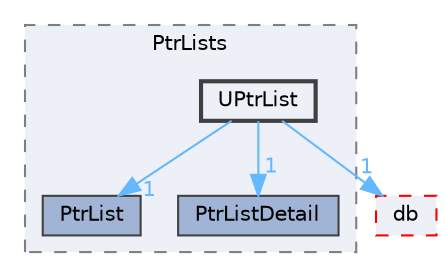 digraph "src/OpenFOAM/containers/PtrLists/UPtrList"
{
 // LATEX_PDF_SIZE
  bgcolor="transparent";
  edge [fontname=Helvetica,fontsize=10,labelfontname=Helvetica,labelfontsize=10];
  node [fontname=Helvetica,fontsize=10,shape=box,height=0.2,width=0.4];
  compound=true
  subgraph clusterdir_c1da495c294d17e72ea15f67e347e9c2 {
    graph [ bgcolor="#edf0f7", pencolor="grey50", label="PtrLists", fontname=Helvetica,fontsize=10 style="filled,dashed", URL="dir_c1da495c294d17e72ea15f67e347e9c2.html",tooltip=""]
  dir_478193d4edf732803e27b080a2e15cce [label="PtrList", fillcolor="#a2b4d6", color="grey25", style="filled", URL="dir_478193d4edf732803e27b080a2e15cce.html",tooltip=""];
  dir_edf91e4bd2bcf3c35b777f321afacd27 [label="PtrListDetail", fillcolor="#a2b4d6", color="grey25", style="filled", URL="dir_edf91e4bd2bcf3c35b777f321afacd27.html",tooltip=""];
  dir_18eb0497f0e38955567a6ad295778573 [label="UPtrList", fillcolor="#edf0f7", color="grey25", style="filled,bold", URL="dir_18eb0497f0e38955567a6ad295778573.html",tooltip=""];
  }
  dir_63c634f7a7cfd679ac26c67fb30fc32f [label="db", fillcolor="#edf0f7", color="red", style="filled,dashed", URL="dir_63c634f7a7cfd679ac26c67fb30fc32f.html",tooltip=""];
  dir_18eb0497f0e38955567a6ad295778573->dir_478193d4edf732803e27b080a2e15cce [headlabel="1", labeldistance=1.5 headhref="dir_004235_003118.html" href="dir_004235_003118.html" color="steelblue1" fontcolor="steelblue1"];
  dir_18eb0497f0e38955567a6ad295778573->dir_63c634f7a7cfd679ac26c67fb30fc32f [headlabel="1", labeldistance=1.5 headhref="dir_004235_000817.html" href="dir_004235_000817.html" color="steelblue1" fontcolor="steelblue1"];
  dir_18eb0497f0e38955567a6ad295778573->dir_edf91e4bd2bcf3c35b777f321afacd27 [headlabel="1", labeldistance=1.5 headhref="dir_004235_003119.html" href="dir_004235_003119.html" color="steelblue1" fontcolor="steelblue1"];
}
